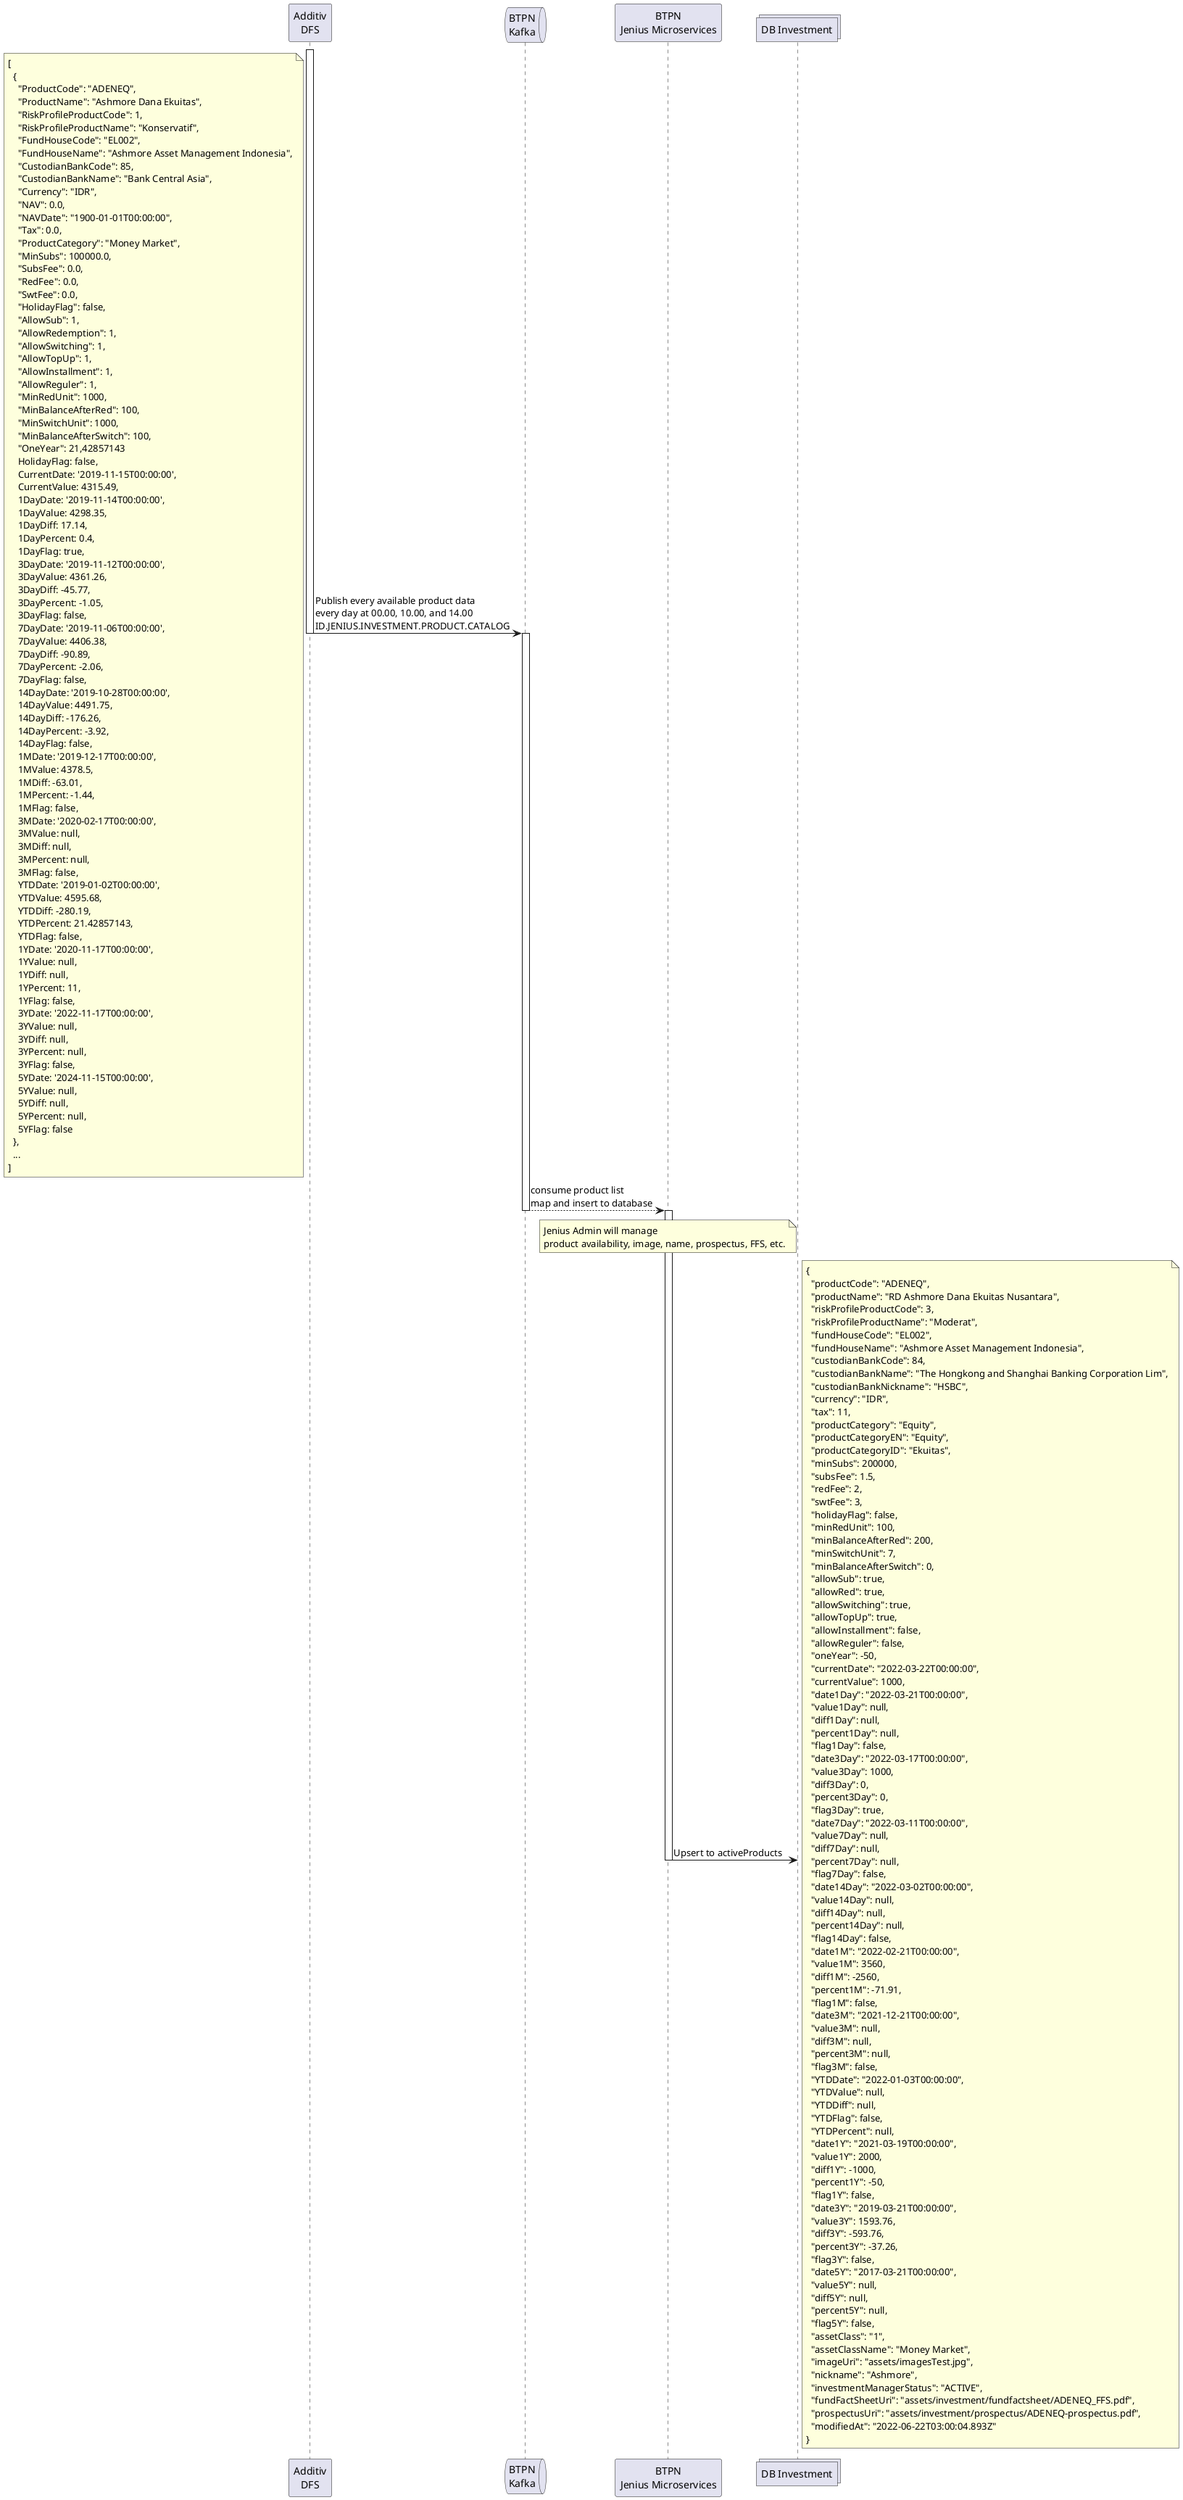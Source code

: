 @startuml products
participant "Additiv\nDFS" as dfs
queue "BTPN\nKafka" as kafka
participant "BTPN\nJenius Microservices" as ms
collections "DB Investment" as db

activate dfs
dfs -> kafka: Publish every available product data\nevery day at 00.00, 10.00, and 14.00\nID.JENIUS.INVESTMENT.PRODUCT.CATALOG
note left
[
  {
    "ProductCode": "ADENEQ",
    "ProductName": "Ashmore Dana Ekuitas",
    "RiskProfileProductCode": 1,
    "RiskProfileProductName": "Konservatif",
    "FundHouseCode": "EL002",
    "FundHouseName": "Ashmore Asset Management Indonesia",
    "CustodianBankCode": 85,
    "CustodianBankName": "Bank Central Asia",
    "Currency": "IDR",
    "NAV": 0.0,
    "NAVDate": "1900-01-01T00:00:00",
    "Tax": 0.0,
    "ProductCategory": "Money Market",
    "MinSubs": 100000.0,
    "SubsFee": 0.0,
    "RedFee": 0.0,
    "SwtFee": 0.0,
    "HolidayFlag": false,
    "AllowSub": 1,
    "AllowRedemption": 1,
    "AllowSwitching": 1,
    "AllowTopUp": 1,
    "AllowInstallment": 1,
    "AllowReguler": 1,
    "MinRedUnit": 1000,
    "MinBalanceAfterRed": 100,
    "MinSwitchUnit": 1000,
    "MinBalanceAfterSwitch": 100,
    "OneYear": 21,42857143
    HolidayFlag: false,
    CurrentDate: '2019-11-15T00:00:00',
    CurrentValue: 4315.49,
    1DayDate: '2019-11-14T00:00:00',
    1DayValue: 4298.35,
    1DayDiff: 17.14,
    1DayPercent: 0.4,
    1DayFlag: true,
    3DayDate: '2019-11-12T00:00:00',
    3DayValue: 4361.26,
    3DayDiff: -45.77,
    3DayPercent: -1.05,
    3DayFlag: false,
    7DayDate: '2019-11-06T00:00:00',
    7DayValue: 4406.38,
    7DayDiff: -90.89,
    7DayPercent: -2.06,
    7DayFlag: false,
    14DayDate: '2019-10-28T00:00:00',
    14DayValue: 4491.75,
    14DayDiff: -176.26,
    14DayPercent: -3.92,
    14DayFlag: false,
    1MDate: '2019-12-17T00:00:00',
    1MValue: 4378.5,
    1MDiff: -63.01,
    1MPercent: -1.44,
    1MFlag: false,
    3MDate: '2020-02-17T00:00:00',
    3MValue: null,
    3MDiff: null,
    3MPercent: null,
    3MFlag: false,
    YTDDate: '2019-01-02T00:00:00',
    YTDValue: 4595.68,
    YTDDiff: -280.19,
    YTDPercent: 21.42857143,
    YTDFlag: false,
    1YDate: '2020-11-17T00:00:00',
    1YValue: null,
    1YDiff: null,
    1YPercent: 11,
    1YFlag: false,
    3YDate: '2022-11-17T00:00:00',
    3YValue: null,
    3YDiff: null,
    3YPercent: null,
    3YFlag: false,
    5YDate: '2024-11-15T00:00:00',
    5YValue: null,
    5YDiff: null,
    5YPercent: null,
    5YFlag: false
  },
  ...
]
end note
deactivate dfs
activate kafka
kafka --> ms: consume product list\nmap and insert to database
deactivate kafka
activate ms
note over ms
Jenius Admin will manage
product availability, image, name, prospectus, FFS, etc.
end note
ms -> db: Upsert to activeProducts
note right
{
  "productCode": "ADENEQ",
  "productName": "RD Ashmore Dana Ekuitas Nusantara",
  "riskProfileProductCode": 3,
  "riskProfileProductName": "Moderat",
  "fundHouseCode": "EL002",
  "fundHouseName": "Ashmore Asset Management Indonesia",
  "custodianBankCode": 84,
  "custodianBankName": "The Hongkong and Shanghai Banking Corporation Lim",
  "custodianBankNickname": "HSBC",
  "currency": "IDR",
  "tax": 11,
  "productCategory": "Equity",
  "productCategoryEN": "Equity",
  "productCategoryID": "Ekuitas",
  "minSubs": 200000,
  "subsFee": 1.5,
  "redFee": 2,
  "swtFee": 3,
  "holidayFlag": false,
  "minRedUnit": 100,
  "minBalanceAfterRed": 200,
  "minSwitchUnit": 7,
  "minBalanceAfterSwitch": 0,
  "allowSub": true,
  "allowRed": true,
  "allowSwitching": true,
  "allowTopUp": true,
  "allowInstallment": false,
  "allowReguler": false,
  "oneYear": -50,
  "currentDate": "2022-03-22T00:00:00",
  "currentValue": 1000,
  "date1Day": "2022-03-21T00:00:00",
  "value1Day": null,
  "diff1Day": null,
  "percent1Day": null,
  "flag1Day": false,
  "date3Day": "2022-03-17T00:00:00",
  "value3Day": 1000,
  "diff3Day": 0,
  "percent3Day": 0,
  "flag3Day": true,
  "date7Day": "2022-03-11T00:00:00",
  "value7Day": null,
  "diff7Day": null,
  "percent7Day": null,
  "flag7Day": false,
  "date14Day": "2022-03-02T00:00:00",
  "value14Day": null,
  "diff14Day": null,
  "percent14Day": null,
  "flag14Day": false,
  "date1M": "2022-02-21T00:00:00",
  "value1M": 3560,
  "diff1M": -2560,
  "percent1M": -71.91,
  "flag1M": false,
  "date3M": "2021-12-21T00:00:00",
  "value3M": null,
  "diff3M": null,
  "percent3M": null,
  "flag3M": false,
  "YTDDate": "2022-01-03T00:00:00",
  "YTDValue": null,
  "YTDDiff": null,
  "YTDFlag": false,
  "YTDPercent": null,
  "date1Y": "2021-03-19T00:00:00",
  "value1Y": 2000,
  "diff1Y": -1000,
  "percent1Y": -50,
  "flag1Y": false,
  "date3Y": "2019-03-21T00:00:00",
  "value3Y": 1593.76,
  "diff3Y": -593.76,
  "percent3Y": -37.26,
  "flag3Y": false,
  "date5Y": "2017-03-21T00:00:00",
  "value5Y": null,
  "diff5Y": null,
  "percent5Y": null,
  "flag5Y": false,
  "assetClass": "1",
  "assetClassName": "Money Market",
  "imageUri": "assets/imagesTest.jpg",
  "nickname": "Ashmore",
  "investmentManagerStatus": "ACTIVE",
  "fundFactSheetUri": "assets/investment/fundfactsheet/ADENEQ_FFS.pdf",
  "prospectusUri": "assets/investment/prospectus/ADENEQ-prospectus.pdf",
  "modifiedAt": "2022-06-22T03:00:04.893Z"
}
end note
deactivate ms

@enduml
